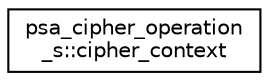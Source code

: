digraph "Graphical Class Hierarchy"
{
 // LATEX_PDF_SIZE
  edge [fontname="Helvetica",fontsize="10",labelfontname="Helvetica",labelfontsize="10"];
  node [fontname="Helvetica",fontsize="10",shape=record];
  rankdir="LR";
  Node0 [label="psa_cipher_operation\l_s::cipher_context",height=0.2,width=0.4,color="black", fillcolor="white", style="filled",URL="$unionpsa__cipher__operation__s_1_1cipher__context.html",tooltip="Union containing cipher contexts for the executing backend."];
}
